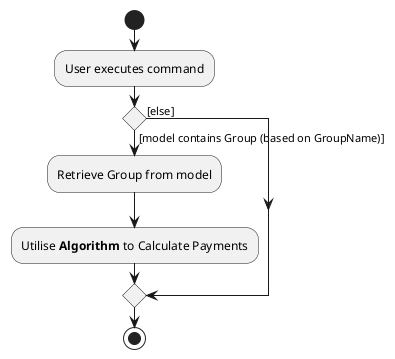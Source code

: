 @startuml
start
:User executes command;

'Since the beta syntax does not support placing the condition outside the
'diamond we place it as the true branch instead.

if () then ([model contains Group (based on GroupName)])
    :Retrieve Group from model;
    :Utilise **Algorithm** to Calculate Payments;
else ([else])
endif
stop
@enduml
